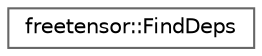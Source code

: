 digraph "Graphical Class Hierarchy"
{
 // LATEX_PDF_SIZE
  bgcolor="transparent";
  edge [fontname=Helvetica,fontsize=10,labelfontname=Helvetica,labelfontsize=10];
  node [fontname=Helvetica,fontsize=10,shape=box,height=0.2,width=0.4];
  rankdir="LR";
  Node0 [label="freetensor::FindDeps",height=0.2,width=0.4,color="grey40", fillcolor="white", style="filled",URL="$classfreetensor_1_1FindDeps.html",tooltip=" "];
}
